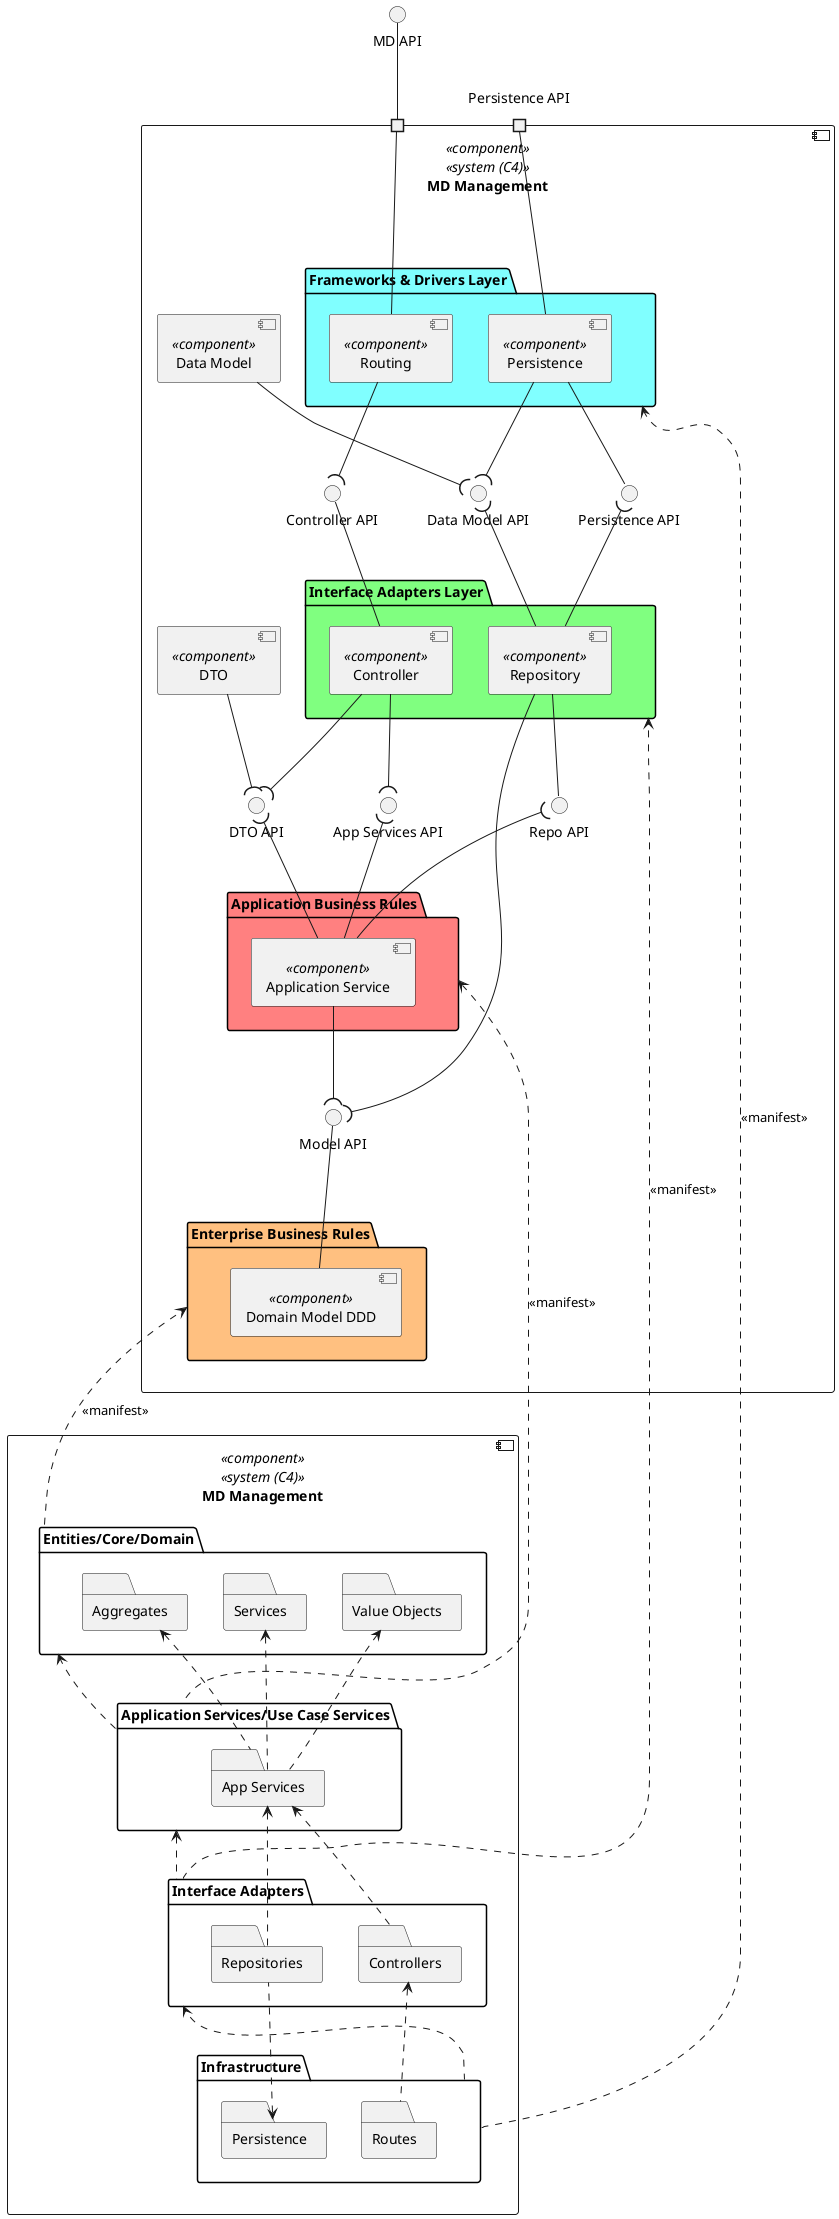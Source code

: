 @startuml lv-iv

interface "MD API" as API

component "MD Management" as MDM <<component>> <<system (C4)>> {
  portin " " as P1
  portin "Persistence API" as P2

  Interface "Controller API" as CTRL_API
  Interface "Data Model API" as DATA_API


  folder "Frameworks & Drivers Layer" as FDL #80FFFF {
    component "Routing" as ROUTE <<component>> {
    }
    component "Persistence" as PERSISTENCE <<component>> {
    }
  }

  component "Data Model" as DATA <<component>> {
  }
  component "DTO" as DTO <<component>> {
  }

  Interface "App Services API" AS SRV_API
  Interface "DTO API" AS DTO_API
  Interface "Repo API" AS REPO_API
  Interface "Model API" AS MODEL_API
  Interface "Persistence API" AS PERSISTENCE_API

  folder "Interface Adapters Layer" as IAL #80FF80 {
    component "Controller" as CTRL <<component>> {
    }
    component "Repository" as REPO <<component>> {
    }
  }

  folder "Application Business Rules" as ABR #FF8080 {
    component "Application Service" as SRV <<component>> {
    }
  }

  folder "Enterprise Business Rules" as EBR #FFC080 {
    component "Domain Model DDD" as MODEL <<component>> {
    }
  }
}

API -- P1

ROUTE --- P1
PERSISTENCE -- P2

ROUTE --( CTRL_API
CTRL -up- CTRL_API
PERSISTENCE -- PERSISTENCE_API
REPO -up-( PERSISTENCE_API 
PERSISTENCE --( DATA_API 
REPO -up-( DATA_API 
DATA --( DATA_API 

CTRL --( SRV_API
SRV -up-( SRV_API
SRV -up-( DTO_API
CTRL --( DTO_API
DTO --( DTO_API

REPO -- REPO_API
SRV -up-( REPO_API 

SRV --( MODEL_API 
REPO --( MODEL_API 
MODEL -up- MODEL_API 

' ---------------------

component "MD Management" as MDM2 <<component>> <<system (C4)>> {
  folder Infrastructure as I2 {
    folder Persistence as PERS2
    folder Routes as ROUTE2
  }

  folder "Interface Adapters" as IA2 {
    folder Controllers as CTRL2
    folder Repositories as REPO2
  }

  folder "Application Services/Use Case Services" as UC2 {
    folder "App Services" as APP2
  }

  folder "Entities/Core/Domain" as E2 {
    folder "Aggregates" as AGG2 
    folder "Value Objects" as VO2
    folder "Services" as SRV2
  }
}

ROUTE2 .up.> CTRL2
REPO2 .up.> PERS2
CTRL2 .up.> APP2
REPO2 .up.> APP2
APP2 .up.> AGG2
APP2 .up.> VO2
APP2 .up.> SRV2

I2 .up.> IA2
IA2 .up.> UC2
UC2 .up.> E2

I2 .up.> FDL : <<manifest>>
IA2 .up.> IAL : <<manifest>>
UC2 .up.> ABR : <<manifest>>
E2 .up.> EBR : <<manifest>>

@enduml
